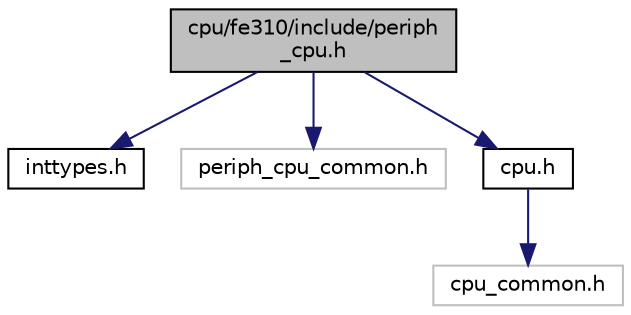 digraph "cpu/fe310/include/periph_cpu.h"
{
 // LATEX_PDF_SIZE
  edge [fontname="Helvetica",fontsize="10",labelfontname="Helvetica",labelfontsize="10"];
  node [fontname="Helvetica",fontsize="10",shape=record];
  Node1 [label="cpu/fe310/include/periph\l_cpu.h",height=0.2,width=0.4,color="black", fillcolor="grey75", style="filled", fontcolor="black",tooltip="CPU specific definitions for internal peripheral handling."];
  Node1 -> Node2 [color="midnightblue",fontsize="10",style="solid",fontname="Helvetica"];
  Node2 [label="inttypes.h",height=0.2,width=0.4,color="black", fillcolor="white", style="filled",URL="$inttypes_8h.html",tooltip="Adds include for missing inttype definitions."];
  Node1 -> Node3 [color="midnightblue",fontsize="10",style="solid",fontname="Helvetica"];
  Node3 [label="periph_cpu_common.h",height=0.2,width=0.4,color="grey75", fillcolor="white", style="filled",tooltip=" "];
  Node1 -> Node4 [color="midnightblue",fontsize="10",style="solid",fontname="Helvetica"];
  Node4 [label="cpu.h",height=0.2,width=0.4,color="black", fillcolor="white", style="filled",URL="$fe310_2include_2cpu_8h.html",tooltip="CPU specific definitions."];
  Node4 -> Node5 [color="midnightblue",fontsize="10",style="solid",fontname="Helvetica"];
  Node5 [label="cpu_common.h",height=0.2,width=0.4,color="grey75", fillcolor="white", style="filled",tooltip=" "];
}
